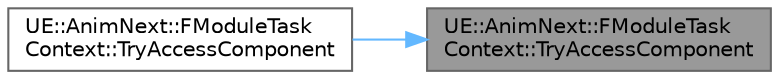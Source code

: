 digraph "UE::AnimNext::FModuleTaskContext::TryAccessComponent"
{
 // INTERACTIVE_SVG=YES
 // LATEX_PDF_SIZE
  bgcolor="transparent";
  edge [fontname=Helvetica,fontsize=10,labelfontname=Helvetica,labelfontsize=10];
  node [fontname=Helvetica,fontsize=10,shape=box,height=0.2,width=0.4];
  rankdir="RL";
  Node1 [id="Node000001",label="UE::AnimNext::FModuleTask\lContext::TryAccessComponent",height=0.2,width=0.4,color="gray40", fillcolor="grey60", style="filled", fontcolor="black",tooltip=" "];
  Node1 -> Node2 [id="edge1_Node000001_Node000002",dir="back",color="steelblue1",style="solid",tooltip=" "];
  Node2 [id="Node000002",label="UE::AnimNext::FModuleTask\lContext::TryAccessComponent",height=0.2,width=0.4,color="grey40", fillcolor="white", style="filled",URL="$d6/d3f/structUE_1_1AnimNext_1_1FModuleTaskContext.html#a98fa445fd81ed1db79518c3c741879bf",tooltip=" "];
}
